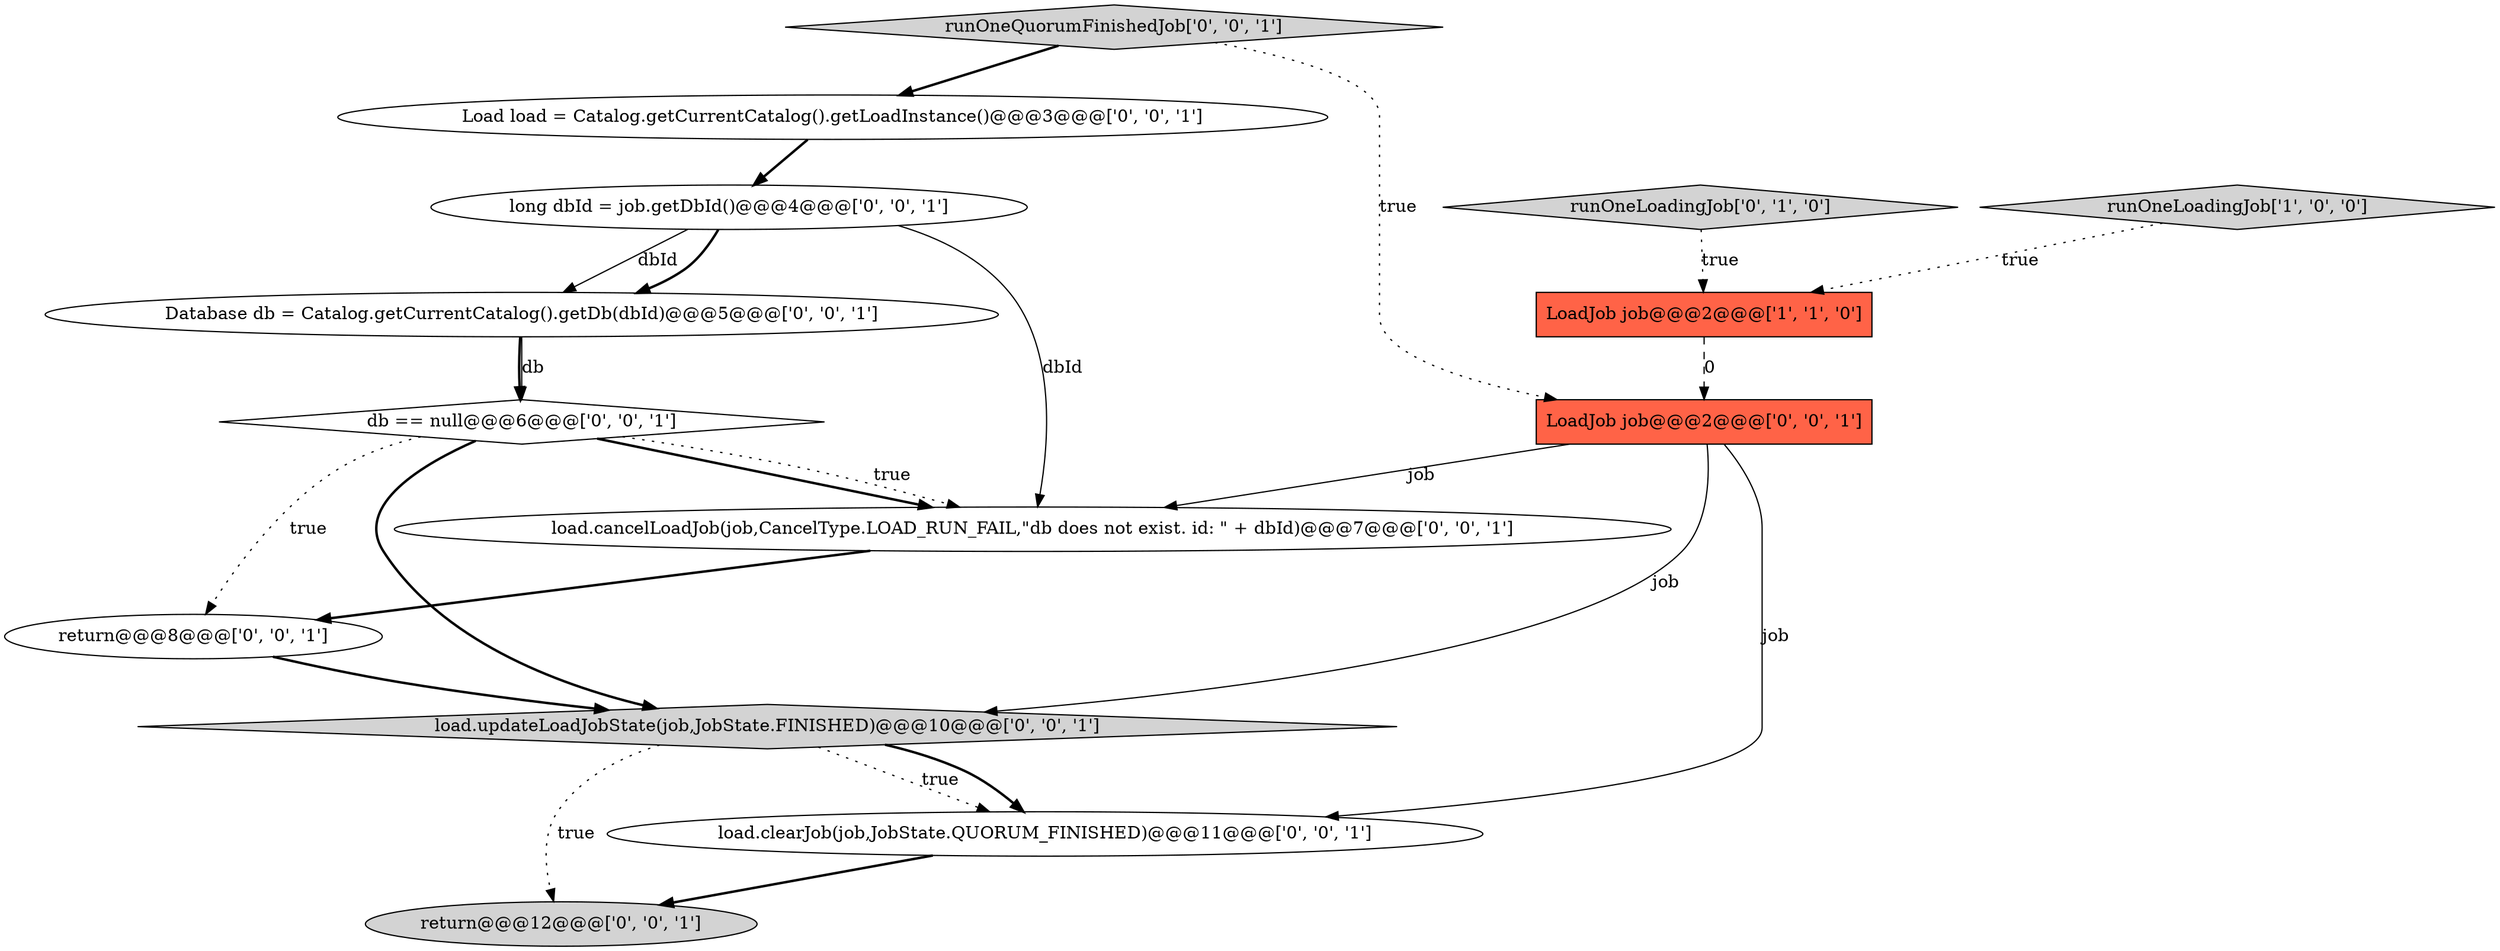 digraph {
12 [style = filled, label = "Load load = Catalog.getCurrentCatalog().getLoadInstance()@@@3@@@['0', '0', '1']", fillcolor = white, shape = ellipse image = "AAA0AAABBB3BBB"];
7 [style = filled, label = "Database db = Catalog.getCurrentCatalog().getDb(dbId)@@@5@@@['0', '0', '1']", fillcolor = white, shape = ellipse image = "AAA0AAABBB3BBB"];
6 [style = filled, label = "LoadJob job@@@2@@@['0', '0', '1']", fillcolor = tomato, shape = box image = "AAA0AAABBB3BBB"];
13 [style = filled, label = "runOneQuorumFinishedJob['0', '0', '1']", fillcolor = lightgray, shape = diamond image = "AAA0AAABBB3BBB"];
11 [style = filled, label = "return@@@8@@@['0', '0', '1']", fillcolor = white, shape = ellipse image = "AAA0AAABBB3BBB"];
3 [style = filled, label = "return@@@12@@@['0', '0', '1']", fillcolor = lightgray, shape = ellipse image = "AAA0AAABBB3BBB"];
1 [style = filled, label = "LoadJob job@@@2@@@['1', '1', '0']", fillcolor = tomato, shape = box image = "AAA0AAABBB1BBB"];
8 [style = filled, label = "db == null@@@6@@@['0', '0', '1']", fillcolor = white, shape = diamond image = "AAA0AAABBB3BBB"];
5 [style = filled, label = "long dbId = job.getDbId()@@@4@@@['0', '0', '1']", fillcolor = white, shape = ellipse image = "AAA0AAABBB3BBB"];
9 [style = filled, label = "load.updateLoadJobState(job,JobState.FINISHED)@@@10@@@['0', '0', '1']", fillcolor = lightgray, shape = diamond image = "AAA0AAABBB3BBB"];
4 [style = filled, label = "load.cancelLoadJob(job,CancelType.LOAD_RUN_FAIL,\"db does not exist. id: \" + dbId)@@@7@@@['0', '0', '1']", fillcolor = white, shape = ellipse image = "AAA0AAABBB3BBB"];
10 [style = filled, label = "load.clearJob(job,JobState.QUORUM_FINISHED)@@@11@@@['0', '0', '1']", fillcolor = white, shape = ellipse image = "AAA0AAABBB3BBB"];
2 [style = filled, label = "runOneLoadingJob['0', '1', '0']", fillcolor = lightgray, shape = diamond image = "AAA0AAABBB2BBB"];
0 [style = filled, label = "runOneLoadingJob['1', '0', '0']", fillcolor = lightgray, shape = diamond image = "AAA0AAABBB1BBB"];
8->11 [style = dotted, label="true"];
13->6 [style = dotted, label="true"];
0->1 [style = dotted, label="true"];
7->8 [style = bold, label=""];
8->9 [style = bold, label=""];
8->4 [style = bold, label=""];
4->11 [style = bold, label=""];
6->4 [style = solid, label="job"];
11->9 [style = bold, label=""];
5->7 [style = solid, label="dbId"];
6->10 [style = solid, label="job"];
9->10 [style = dotted, label="true"];
10->3 [style = bold, label=""];
2->1 [style = dotted, label="true"];
12->5 [style = bold, label=""];
13->12 [style = bold, label=""];
5->4 [style = solid, label="dbId"];
6->9 [style = solid, label="job"];
9->3 [style = dotted, label="true"];
1->6 [style = dashed, label="0"];
8->4 [style = dotted, label="true"];
5->7 [style = bold, label=""];
9->10 [style = bold, label=""];
7->8 [style = solid, label="db"];
}
